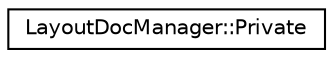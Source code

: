 digraph "类继承关系图"
{
 // INTERACTIVE_SVG=YES
 // LATEX_PDF_SIZE
  edge [fontname="Helvetica",fontsize="10",labelfontname="Helvetica",labelfontsize="10"];
  node [fontname="Helvetica",fontsize="10",shape=record];
  rankdir="LR";
  Node0 [label="LayoutDocManager::Private",height=0.2,width=0.4,color="black", fillcolor="white", style="filled",URL="$d2/da4/class_layout_doc_manager_1_1_private.html",tooltip=" "];
}
